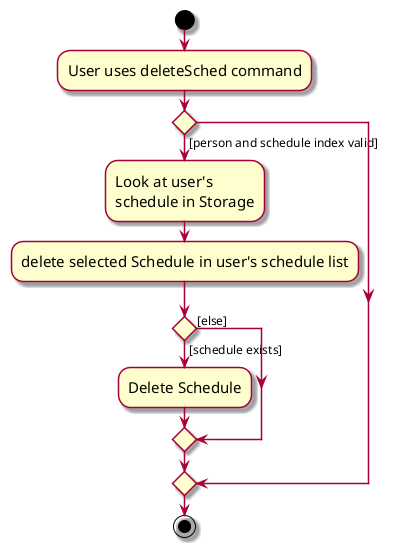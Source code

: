 @startuml
skin rose
skinparam ActivityFontSize 15
skinparam ArrowFontSize 12
'https://plantuml.com/activity-diagram-beta

start
:User uses deleteSched command;
if () then ([person and schedule index valid])
    :Look at user's
    schedule in Storage;
    :delete selected Schedule in user's schedule list;
    if () then ([schedule exists])
         :Delete Schedule;
else ([else])
endif
endif
stop

@enduml
